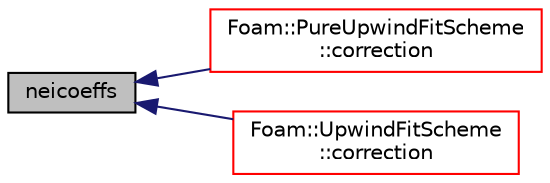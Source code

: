digraph "neicoeffs"
{
  bgcolor="transparent";
  edge [fontname="Helvetica",fontsize="10",labelfontname="Helvetica",labelfontsize="10"];
  node [fontname="Helvetica",fontsize="10",shape=record];
  rankdir="LR";
  Node1 [label="neicoeffs",height=0.2,width=0.4,color="black", fillcolor="grey75", style="filled", fontcolor="black"];
  Node1 -> Node2 [dir="back",color="midnightblue",fontsize="10",style="solid",fontname="Helvetica"];
  Node2 [label="Foam::PureUpwindFitScheme\l::correction",height=0.2,width=0.4,color="red",URL="$a02040.html#a575a424a2a3d61de0e8d6ad368b61be1",tooltip="Return the explicit correction to the face-interpolate. "];
  Node1 -> Node3 [dir="back",color="midnightblue",fontsize="10",style="solid",fontname="Helvetica"];
  Node3 [label="Foam::UpwindFitScheme\l::correction",height=0.2,width=0.4,color="red",URL="$a02775.html#a575a424a2a3d61de0e8d6ad368b61be1",tooltip="Return the explicit correction to the face-interpolate. "];
}
